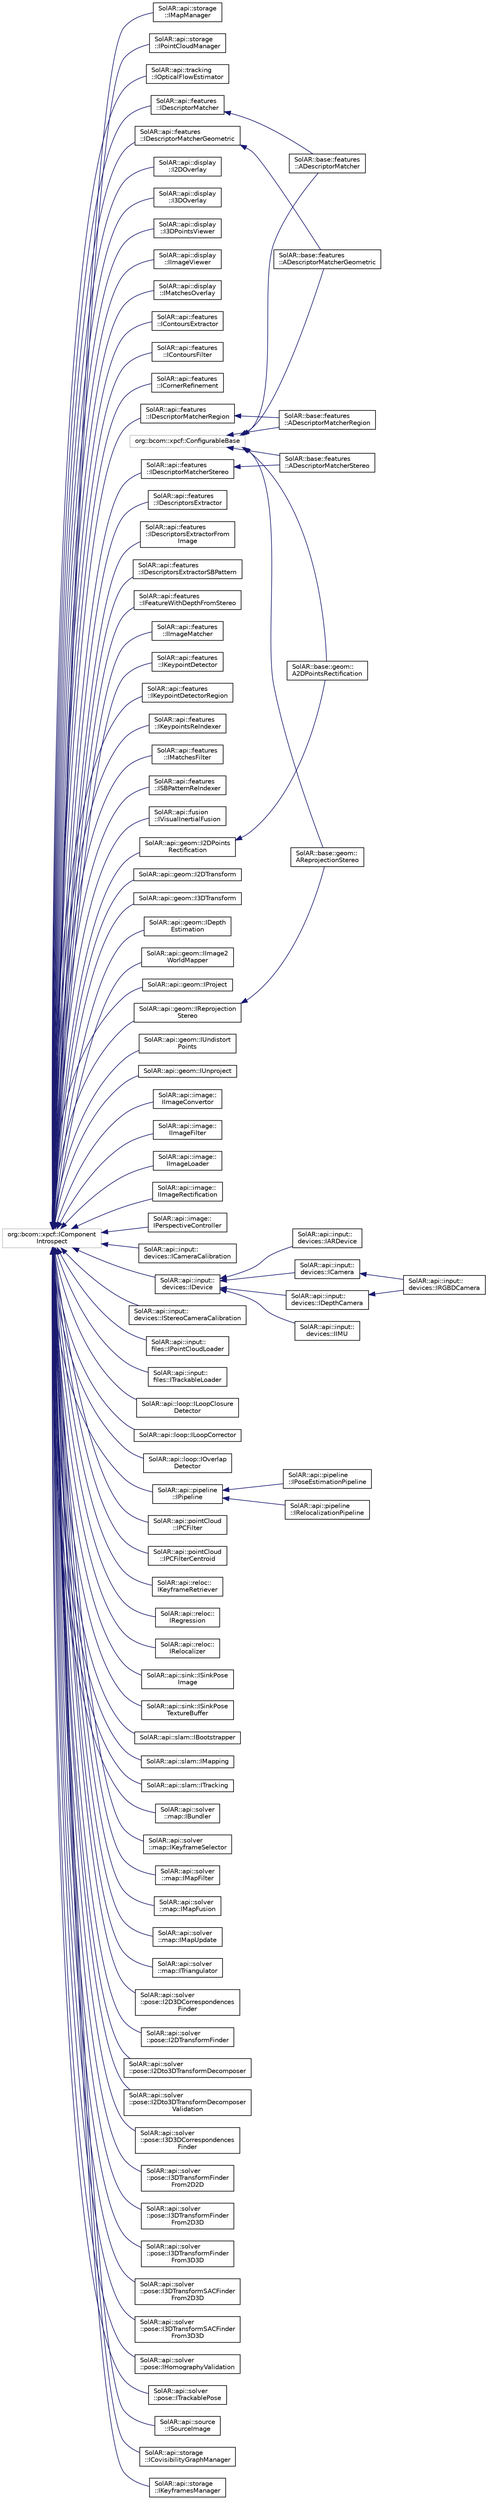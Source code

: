 digraph "Graphical Class Hierarchy"
{
 // LATEX_PDF_SIZE
  edge [fontname="Helvetica",fontsize="10",labelfontname="Helvetica",labelfontsize="10"];
  node [fontname="Helvetica",fontsize="10",shape=record];
  rankdir="LR";
  Node5 [label="org::bcom::xpcf::ConfigurableBase",height=0.2,width=0.4,color="grey75", fillcolor="white", style="filled",tooltip=" "];
  Node5 -> Node0 [dir="back",color="midnightblue",fontsize="10",style="solid",fontname="Helvetica"];
  Node0 [label="SolAR::base::features\l::ADescriptorMatcher",height=0.2,width=0.4,color="black", fillcolor="white", style="filled",URL="$class_sol_a_r_1_1base_1_1features_1_1_a_descriptor_matcher.html",tooltip=" "];
  Node5 -> Node7 [dir="back",color="midnightblue",fontsize="10",style="solid",fontname="Helvetica"];
  Node7 [label="SolAR::base::features\l::ADescriptorMatcherGeometric",height=0.2,width=0.4,color="black", fillcolor="white", style="filled",URL="$class_sol_a_r_1_1base_1_1features_1_1_a_descriptor_matcher_geometric.html",tooltip=" "];
  Node5 -> Node8 [dir="back",color="midnightblue",fontsize="10",style="solid",fontname="Helvetica"];
  Node8 [label="SolAR::base::features\l::ADescriptorMatcherRegion",height=0.2,width=0.4,color="black", fillcolor="white", style="filled",URL="$class_sol_a_r_1_1base_1_1features_1_1_a_descriptor_matcher_region.html",tooltip=" "];
  Node5 -> Node9 [dir="back",color="midnightblue",fontsize="10",style="solid",fontname="Helvetica"];
  Node9 [label="SolAR::base::features\l::ADescriptorMatcherStereo",height=0.2,width=0.4,color="black", fillcolor="white", style="filled",URL="$class_sol_a_r_1_1base_1_1features_1_1_a_descriptor_matcher_stereo.html",tooltip=" "];
  Node5 -> Node10 [dir="back",color="midnightblue",fontsize="10",style="solid",fontname="Helvetica"];
  Node10 [label="SolAR::base::geom::\lA2DPointsRectification",height=0.2,width=0.4,color="black", fillcolor="white", style="filled",URL="$class_sol_a_r_1_1base_1_1geom_1_1_a2_d_points_rectification.html",tooltip=" "];
  Node5 -> Node11 [dir="back",color="midnightblue",fontsize="10",style="solid",fontname="Helvetica"];
  Node11 [label="SolAR::base::geom::\lAReprojectionStereo",height=0.2,width=0.4,color="black", fillcolor="white", style="filled",URL="$class_sol_a_r_1_1base_1_1geom_1_1_a_reprojection_stereo.html",tooltip=" "];
  Node21 [label="org::bcom::xpcf::IComponent\lIntrospect",height=0.2,width=0.4,color="grey75", fillcolor="white", style="filled",tooltip=" "];
  Node21 -> Node22 [dir="back",color="midnightblue",fontsize="10",style="solid",fontname="Helvetica"];
  Node22 [label="SolAR::api::display\l::I2DOverlay",height=0.2,width=0.4,color="black", fillcolor="white", style="filled",URL="$class_sol_a_r_1_1api_1_1display_1_1_i2_d_overlay.html",tooltip="Draws 2D information on top of an image. UUID: 62b8b0b5-9344-40e6-a288-e609eb3ff0f1"];
  Node21 -> Node23 [dir="back",color="midnightblue",fontsize="10",style="solid",fontname="Helvetica"];
  Node23 [label="SolAR::api::display\l::I3DOverlay",height=0.2,width=0.4,color="black", fillcolor="white", style="filled",URL="$class_sol_a_r_1_1api_1_1display_1_1_i3_d_overlay.html",tooltip="Draws 3D content on top of an image. UUID: 81a20f52-6bf9-4949-b914-df2f614bc945"];
  Node21 -> Node24 [dir="back",color="midnightblue",fontsize="10",style="solid",fontname="Helvetica"];
  Node24 [label="SolAR::api::display\l::I3DPointsViewer",height=0.2,width=0.4,color="black", fillcolor="white", style="filled",URL="$class_sol_a_r_1_1api_1_1display_1_1_i3_d_points_viewer.html",tooltip="Displays point clouds in a window. UUID: 575d365a-9a27-11e8-9eb6-529269fb1459"];
  Node21 -> Node25 [dir="back",color="midnightblue",fontsize="10",style="solid",fontname="Helvetica"];
  Node25 [label="SolAR::api::display\l::IImageViewer",height=0.2,width=0.4,color="black", fillcolor="white", style="filled",URL="$class_sol_a_r_1_1api_1_1display_1_1_i_image_viewer.html",tooltip="VDisplays an image in a window. UUID: B05F3DBB-F93D-465C-AEE1-FB58E1480C42"];
  Node21 -> Node26 [dir="back",color="midnightblue",fontsize="10",style="solid",fontname="Helvetica"];
  Node26 [label="SolAR::api::display\l::IMatchesOverlay",height=0.2,width=0.4,color="black", fillcolor="white", style="filled",URL="$class_sol_a_r_1_1api_1_1display_1_1_i_matches_overlay.html",tooltip="Draws matches between two images. UUID: a801354a-3e00-467c-b390-48c76fa8c53a"];
  Node21 -> Node27 [dir="back",color="midnightblue",fontsize="10",style="solid",fontname="Helvetica"];
  Node27 [label="SolAR::api::features\l::IContoursExtractor",height=0.2,width=0.4,color="black", fillcolor="white", style="filled",URL="$class_sol_a_r_1_1api_1_1features_1_1_i_contours_extractor.html",tooltip="Extracts contours from an image. UUID: 42d82ab6-cc62-11e7-abc4-cec278b6b50a"];
  Node21 -> Node28 [dir="back",color="midnightblue",fontsize="10",style="solid",fontname="Helvetica"];
  Node28 [label="SolAR::api::features\l::IContoursFilter",height=0.2,width=0.4,color="black", fillcolor="white", style="filled",URL="$class_sol_a_r_1_1api_1_1features_1_1_i_contours_filter.html",tooltip="Filters a set of contours. UUID: 6b3de3a0-cc72-11e7-abc4-cec278b6b50a"];
  Node21 -> Node29 [dir="back",color="midnightblue",fontsize="10",style="solid",fontname="Helvetica"];
  Node29 [label="SolAR::api::features\l::ICornerRefinement",height=0.2,width=0.4,color="black", fillcolor="white", style="filled",URL="$class_sol_a_r_1_1api_1_1features_1_1_i_corner_refinement.html",tooltip="Refine the corner locations. UUID: 6ed0413a-751e-4c33-b91b-97b3ea949bc2"];
  Node21 -> Node30 [dir="back",color="midnightblue",fontsize="10",style="solid",fontname="Helvetica"];
  Node30 [label="SolAR::api::features\l::IDescriptorMatcher",height=0.2,width=0.4,color="black", fillcolor="white", style="filled",URL="$class_sol_a_r_1_1api_1_1features_1_1_i_descriptor_matcher.html",tooltip="Matches two sets of descriptors together. UUID: dda38a40-c50a-4e7d-8433-0f04c7c98518 Just implement t..."];
  Node30 -> Node0 [dir="back",color="midnightblue",fontsize="10",style="solid",fontname="Helvetica"];
  Node21 -> Node31 [dir="back",color="midnightblue",fontsize="10",style="solid",fontname="Helvetica"];
  Node31 [label="SolAR::api::features\l::IDescriptorMatcherGeometric",height=0.2,width=0.4,color="black", fillcolor="white", style="filled",URL="$class_sol_a_r_1_1api_1_1features_1_1_i_descriptor_matcher_geometric.html",tooltip="Matches two sets of descriptors based on geometric constraints. UUID: 2ed445a6-32f3-44a1-9dc5-3b0cfec..."];
  Node31 -> Node7 [dir="back",color="midnightblue",fontsize="10",style="solid",fontname="Helvetica"];
  Node21 -> Node32 [dir="back",color="midnightblue",fontsize="10",style="solid",fontname="Helvetica"];
  Node32 [label="SolAR::api::features\l::IDescriptorMatcherRegion",height=0.2,width=0.4,color="black", fillcolor="white", style="filled",URL="$class_sol_a_r_1_1api_1_1features_1_1_i_descriptor_matcher_region.html",tooltip="Matches two sets of descriptors based on region constraints. UUID: bdef063d-96de-4425-83c5-fec7b7e448..."];
  Node32 -> Node8 [dir="back",color="midnightblue",fontsize="10",style="solid",fontname="Helvetica"];
  Node21 -> Node33 [dir="back",color="midnightblue",fontsize="10",style="solid",fontname="Helvetica"];
  Node33 [label="SolAR::api::features\l::IDescriptorMatcherStereo",height=0.2,width=0.4,color="black", fillcolor="white", style="filled",URL="$class_sol_a_r_1_1api_1_1features_1_1_i_descriptor_matcher_stereo.html",tooltip="Matches two sets of descriptors from stereo images. UUID: 272f1ef0-c269-4631-b75c-fc7316d10915 Just i..."];
  Node33 -> Node9 [dir="back",color="midnightblue",fontsize="10",style="solid",fontname="Helvetica"];
  Node21 -> Node34 [dir="back",color="midnightblue",fontsize="10",style="solid",fontname="Helvetica"];
  Node34 [label="SolAR::api::features\l::IDescriptorsExtractor",height=0.2,width=0.4,color="black", fillcolor="white", style="filled",URL="$class_sol_a_r_1_1api_1_1features_1_1_i_descriptors_extractor.html",tooltip="Extracts descriptors from a set of keypoints. UUID: c0e49ff1-0696-4fe6-85a8-9b2c1e155d2e"];
  Node21 -> Node35 [dir="back",color="midnightblue",fontsize="10",style="solid",fontname="Helvetica"];
  Node35 [label="SolAR::api::features\l::IDescriptorsExtractorFrom\lImage",height=0.2,width=0.4,color="black", fillcolor="white", style="filled",URL="$class_sol_a_r_1_1api_1_1features_1_1_i_descriptors_extractor_from_image.html",tooltip="Detect keypoints and compute the descriptors from an image. UUID: 1cd4f5f1-6b74-413b-9725-69653aee48e..."];
  Node21 -> Node36 [dir="back",color="midnightblue",fontsize="10",style="solid",fontname="Helvetica"];
  Node36 [label="SolAR::api::features\l::IDescriptorsExtractorSBPattern",height=0.2,width=0.4,color="black", fillcolor="white", style="filled",URL="$class_sol_a_r_1_1api_1_1features_1_1_i_descriptors_extractor_s_b_pattern.html",tooltip="Extracts descriptors from a squared binary pattern or from an image of a squared binary pattern...."];
  Node21 -> Node37 [dir="back",color="midnightblue",fontsize="10",style="solid",fontname="Helvetica"];
  Node37 [label="SolAR::api::features\l::IFeatureWithDepthFromStereo",height=0.2,width=0.4,color="black", fillcolor="white", style="filled",URL="$class_sol_a_r_1_1api_1_1features_1_1_i_feature_with_depth_from_stereo.html",tooltip="Perform feature extraction and keypoint depth estimation from each stereo images. UUID: 10853f36-c0c0..."];
  Node21 -> Node38 [dir="back",color="midnightblue",fontsize="10",style="solid",fontname="Helvetica"];
  Node38 [label="SolAR::api::features\l::IImageMatcher",height=0.2,width=0.4,color="black", fillcolor="white", style="filled",URL="$class_sol_a_r_1_1api_1_1features_1_1_i_image_matcher.html",tooltip="Matches keypoint between two input images. UUID: 157ec340-0682-4e6c-bf69-e4d95fa760d3"];
  Node21 -> Node39 [dir="back",color="midnightblue",fontsize="10",style="solid",fontname="Helvetica"];
  Node39 [label="SolAR::api::features\l::IKeypointDetector",height=0.2,width=0.4,color="black", fillcolor="white", style="filled",URL="$class_sol_a_r_1_1api_1_1features_1_1_i_keypoint_detector.html",tooltip="Detects the keypoints from an image. UUID: 0eadc8b7-1265-434c-a4c6-6da8a028e06e"];
  Node21 -> Node40 [dir="back",color="midnightblue",fontsize="10",style="solid",fontname="Helvetica"];
  Node40 [label="SolAR::api::features\l::IKeypointDetectorRegion",height=0.2,width=0.4,color="black", fillcolor="white", style="filled",URL="$class_sol_a_r_1_1api_1_1features_1_1_i_keypoint_detector_region.html",tooltip="Detects the keypoints from given region of an image. UUID: 64ccce51-b445-4ec5-a0fa-44156e8bc370"];
  Node21 -> Node41 [dir="back",color="midnightblue",fontsize="10",style="solid",fontname="Helvetica"];
  Node41 [label="SolAR::api::features\l::IKeypointsReIndexer",height=0.2,width=0.4,color="black", fillcolor="white", style="filled",URL="$class_sol_a_r_1_1api_1_1features_1_1_i_keypoints_re_indexer.html",tooltip="Reorganizes the keypoints detected from two images that match together in two vector of points where ..."];
  Node21 -> Node42 [dir="back",color="midnightblue",fontsize="10",style="solid",fontname="Helvetica"];
  Node42 [label="SolAR::api::features\l::IMatchesFilter",height=0.2,width=0.4,color="black", fillcolor="white", style="filled",URL="$class_sol_a_r_1_1api_1_1features_1_1_i_matches_filter.html",tooltip="Filters a set of matches. UUID: e0d6cc82-6af2-493d-901a-2384fca0b16f"];
  Node21 -> Node43 [dir="back",color="midnightblue",fontsize="10",style="solid",fontname="Helvetica"];
  Node43 [label="SolAR::api::features\l::ISBPatternReIndexer",height=0.2,width=0.4,color="black", fillcolor="white", style="filled",URL="$class_sol_a_r_1_1api_1_1features_1_1_i_s_b_pattern_re_indexer.html",tooltip="Gives both the 4 corners of a pattern in its reference coordinate system (pixels, cells,..."];
  Node21 -> Node44 [dir="back",color="midnightblue",fontsize="10",style="solid",fontname="Helvetica"];
  Node44 [label="SolAR::api::fusion\l::IVisualInertialFusion",height=0.2,width=0.4,color="black", fillcolor="white", style="filled",URL="$class_sol_a_r_1_1api_1_1fusion_1_1_i_visual_inertial_fusion.html",tooltip="Fuses data captured by inertial sensors with the pose estimated from visual sensors...."];
  Node21 -> Node45 [dir="back",color="midnightblue",fontsize="10",style="solid",fontname="Helvetica"];
  Node45 [label="SolAR::api::geom::I2DPoints\lRectification",height=0.2,width=0.4,color="black", fillcolor="white", style="filled",URL="$class_sol_a_r_1_1api_1_1geom_1_1_i2_d_points_rectification.html",tooltip="Rectify 2D points. UUID: 188e9e9c-6d73-4495-9d9f-3bc5d35c4b43 Just implement the first interface,..."];
  Node45 -> Node10 [dir="back",color="midnightblue",fontsize="10",style="solid",fontname="Helvetica"];
  Node21 -> Node46 [dir="back",color="midnightblue",fontsize="10",style="solid",fontname="Helvetica"];
  Node46 [label="SolAR::api::geom::I2DTransform",height=0.2,width=0.4,color="black", fillcolor="white", style="filled",URL="$class_sol_a_r_1_1api_1_1geom_1_1_i2_d_transform.html",tooltip="Applies a 2D transformation (e.g. an homography) to a set of 2D points. UUID: dbf5a8a1-cbcb-4a95-8dfd..."];
  Node21 -> Node47 [dir="back",color="midnightblue",fontsize="10",style="solid",fontname="Helvetica"];
  Node47 [label="SolAR::api::geom::I3DTransform",height=0.2,width=0.4,color="black", fillcolor="white", style="filled",URL="$class_sol_a_r_1_1api_1_1geom_1_1_i3_d_transform.html",tooltip="Applies a 3D transformation (e.g. an affine transformation) to a set of 3D points...."];
  Node21 -> Node48 [dir="back",color="midnightblue",fontsize="10",style="solid",fontname="Helvetica"];
  Node48 [label="SolAR::api::geom::IDepth\lEstimation",height=0.2,width=0.4,color="black", fillcolor="white", style="filled",URL="$class_sol_a_r_1_1api_1_1geom_1_1_i_depth_estimation.html",tooltip="Depth estimation based on disparity of matched features. UUID: 0d3c4b5d-bbb2-4adc-80b0-b7e8720a704d"];
  Node21 -> Node49 [dir="back",color="midnightblue",fontsize="10",style="solid",fontname="Helvetica"];
  Node49 [label="SolAR::api::geom::IImage2\lWorldMapper",height=0.2,width=0.4,color="black", fillcolor="white", style="filled",URL="$class_sol_a_r_1_1api_1_1geom_1_1_i_image2_world_mapper.html",tooltip="Maps 2D points to a 3D world coordinate system. For example, this method can map the 4 corners of a m..."];
  Node21 -> Node50 [dir="back",color="midnightblue",fontsize="10",style="solid",fontname="Helvetica"];
  Node50 [label="SolAR::api::geom::IProject",height=0.2,width=0.4,color="black", fillcolor="white", style="filled",URL="$class_sol_a_r_1_1api_1_1geom_1_1_i_project.html",tooltip="Projects 3D points on a 2D image plane. UUID: b485f37d-a8ea-49f6-b361-f2b30777d9ba"];
  Node21 -> Node51 [dir="back",color="midnightblue",fontsize="10",style="solid",fontname="Helvetica"];
  Node51 [label="SolAR::api::geom::IReprojection\lStereo",height=0.2,width=0.4,color="black", fillcolor="white", style="filled",URL="$class_sol_a_r_1_1api_1_1geom_1_1_i_reprojection_stereo.html",tooltip="Reproject keypoints with estimating depth to 3D cloud points. UUID: 166a0aad-8c0a-4cdc-9edf-41ff9e514..."];
  Node51 -> Node11 [dir="back",color="midnightblue",fontsize="10",style="solid",fontname="Helvetica"];
  Node21 -> Node52 [dir="back",color="midnightblue",fontsize="10",style="solid",fontname="Helvetica"];
  Node52 [label="SolAR::api::geom::IUndistort\lPoints",height=0.2,width=0.4,color="black", fillcolor="white", style="filled",URL="$class_sol_a_r_1_1api_1_1geom_1_1_i_undistort_points.html",tooltip="Applies an undistorsion to a set of points. UUID: a345a1d2-c3f3-497f-948b-cd1a199e6657"];
  Node21 -> Node53 [dir="back",color="midnightblue",fontsize="10",style="solid",fontname="Helvetica"];
  Node53 [label="SolAR::api::geom::IUnproject",height=0.2,width=0.4,color="black", fillcolor="white", style="filled",URL="$class_sol_a_r_1_1api_1_1geom_1_1_i_unproject.html",tooltip="Recovers 3D points defined in world coordinate system from a set of 2D points defined in the image co..."];
  Node21 -> Node54 [dir="back",color="midnightblue",fontsize="10",style="solid",fontname="Helvetica"];
  Node54 [label="SolAR::api::image::\lIImageConvertor",height=0.2,width=0.4,color="black", fillcolor="white", style="filled",URL="$class_sol_a_r_1_1api_1_1image_1_1_i_image_convertor.html",tooltip="Converts image with a specific layout. UUID: 9c982719-6cb4-4831-aa88-9e01afacbd16"];
  Node21 -> Node55 [dir="back",color="midnightblue",fontsize="10",style="solid",fontname="Helvetica"];
  Node55 [label="SolAR::api::image::\lIImageFilter",height=0.2,width=0.4,color="black", fillcolor="white", style="filled",URL="$class_sol_a_r_1_1api_1_1image_1_1_i_image_filter.html",tooltip="Applies a filter to an image. UUID: f7948ae2-e994-416f-be40-dd404ca03a83"];
  Node21 -> Node56 [dir="back",color="midnightblue",fontsize="10",style="solid",fontname="Helvetica"];
  Node56 [label="SolAR::api::image::\lIImageLoader",height=0.2,width=0.4,color="black", fillcolor="white", style="filled",URL="$class_sol_a_r_1_1api_1_1image_1_1_i_image_loader.html",tooltip="Loads an image. UUID: 6fcdaa8d-6ea9-4c3f-97b0-46cd11b67a9b"];
  Node21 -> Node57 [dir="back",color="midnightblue",fontsize="10",style="solid",fontname="Helvetica"];
  Node57 [label="SolAR::api::image::\lIImageRectification",height=0.2,width=0.4,color="black", fillcolor="white", style="filled",URL="$class_sol_a_r_1_1api_1_1image_1_1_i_image_rectification.html",tooltip="Rectify image. UUID: f3e2cdb3-1818-4316-b536-a35650c59811"];
  Node21 -> Node58 [dir="back",color="midnightblue",fontsize="10",style="solid",fontname="Helvetica"];
  Node58 [label="SolAR::api::image::\lIPerspectiveController",height=0.2,width=0.4,color="black", fillcolor="white", style="filled",URL="$class_sol_a_r_1_1api_1_1image_1_1_i_perspective_controller.html",tooltip="Warps and crops an image given a contour defined with four 2D points. UUID: 4a7d5c34-cd6e-11e7-abc4-c..."];
  Node21 -> Node59 [dir="back",color="midnightblue",fontsize="10",style="solid",fontname="Helvetica"];
  Node59 [label="SolAR::api::input::\ldevices::ICameraCalibration",height=0.2,width=0.4,color="black", fillcolor="white", style="filled",URL="$class_sol_a_r_1_1api_1_1input_1_1devices_1_1_i_camera_calibration.html",tooltip="Calibrates a camera. UUID: 0e83b228-b9ca-413d-9dc2-db45c427428b"];
  Node21 -> Node60 [dir="back",color="midnightblue",fontsize="10",style="solid",fontname="Helvetica"];
  Node60 [label="SolAR::api::input::\ldevices::IDevice",height=0.2,width=0.4,color="black", fillcolor="white", style="filled",URL="$class_sol_a_r_1_1api_1_1input_1_1devices_1_1_i_device.html",tooltip="Manage any kind of device. UUID: d73c7b34-f6af-48f3-b65d-37a047929f4b"];
  Node60 -> Node61 [dir="back",color="midnightblue",fontsize="10",style="solid",fontname="Helvetica"];
  Node61 [label="SolAR::api::input::\ldevices::IARDevice",height=0.2,width=0.4,color="black", fillcolor="white", style="filled",URL="$class_sol_a_r_1_1api_1_1input_1_1devices_1_1_i_a_r_device.html",tooltip="Retrieve synchronized sensor images and poses from an external device (ie. HoloLens)...."];
  Node60 -> Node62 [dir="back",color="midnightblue",fontsize="10",style="solid",fontname="Helvetica"];
  Node62 [label="SolAR::api::input::\ldevices::ICamera",height=0.2,width=0.4,color="black", fillcolor="white", style="filled",URL="$class_sol_a_r_1_1api_1_1input_1_1devices_1_1_i_camera.html",tooltip="Grabs images captured in real-time by a video camera. UUID: 5ddc7df0-8377-437f-9c81-3643f7676a5b"];
  Node62 -> Node63 [dir="back",color="midnightblue",fontsize="10",style="solid",fontname="Helvetica"];
  Node63 [label="SolAR::api::input::\ldevices::IRGBDCamera",height=0.2,width=0.4,color="black", fillcolor="white", style="filled",URL="$class_sol_a_r_1_1api_1_1input_1_1devices_1_1_i_r_g_b_d_camera.html",tooltip="Specify the IRGBDCamera interface class."];
  Node60 -> Node64 [dir="back",color="midnightblue",fontsize="10",style="solid",fontname="Helvetica"];
  Node64 [label="SolAR::api::input::\ldevices::IDepthCamera",height=0.2,width=0.4,color="black", fillcolor="white", style="filled",URL="$class_sol_a_r_1_1api_1_1input_1_1devices_1_1_i_depth_camera.html",tooltip="Specify the IDepthCamera interface class."];
  Node64 -> Node63 [dir="back",color="midnightblue",fontsize="10",style="solid",fontname="Helvetica"];
  Node60 -> Node65 [dir="back",color="midnightblue",fontsize="10",style="solid",fontname="Helvetica"];
  Node65 [label="SolAR::api::input::\ldevices::IIMU",height=0.2,width=0.4,color="black", fillcolor="white", style="filled",URL="$class_sol_a_r_1_1api_1_1input_1_1devices_1_1_i_i_m_u.html",tooltip="Get access to the data of an IMU.  UUID: 9940fa48-10cf-11e8-b642-0ed5f89f718b"];
  Node21 -> Node66 [dir="back",color="midnightblue",fontsize="10",style="solid",fontname="Helvetica"];
  Node66 [label="SolAR::api::input::\ldevices::IStereoCameraCalibration",height=0.2,width=0.4,color="black", fillcolor="white", style="filled",URL="$class_sol_a_r_1_1api_1_1input_1_1devices_1_1_i_stereo_camera_calibration.html",tooltip="Calibrate and rectify a stereo camera. UUID: b4fad0ff-c636-492e-ba12-710927a760c7"];
  Node21 -> Node67 [dir="back",color="midnightblue",fontsize="10",style="solid",fontname="Helvetica"];
  Node67 [label="SolAR::api::input::\lfiles::IPointCloudLoader",height=0.2,width=0.4,color="black", fillcolor="white", style="filled",URL="$class_sol_a_r_1_1api_1_1input_1_1files_1_1_i_point_cloud_loader.html",tooltip="Loads a point cloud from a file. UUID: 1abd8117-87d3-4c6c-8fb6-c2fdb7359ee2"];
  Node21 -> Node68 [dir="back",color="midnightblue",fontsize="10",style="solid",fontname="Helvetica"];
  Node68 [label="SolAR::api::input::\lfiles::ITrackableLoader",height=0.2,width=0.4,color="black", fillcolor="white", style="filled",URL="$class_sol_a_r_1_1api_1_1input_1_1files_1_1_i_trackable_loader.html",tooltip="Loads a general Trackable object. UUID: 8e54d5d0-f7a3-4d62-b012-728e5704b46a"];
  Node21 -> Node69 [dir="back",color="midnightblue",fontsize="10",style="solid",fontname="Helvetica"];
  Node69 [label="SolAR::api::loop::ILoopClosure\lDetector",height=0.2,width=0.4,color="black", fillcolor="white", style="filled",URL="$class_sol_a_r_1_1api_1_1loop_1_1_i_loop_closure_detector.html",tooltip="Detect a loop closure from a given keyframe. UUID: a267c93a-c1c6-11ea-b3de-0242ac130004"];
  Node21 -> Node70 [dir="back",color="midnightblue",fontsize="10",style="solid",fontname="Helvetica"];
  Node70 [label="SolAR::api::loop::ILoopCorrector",height=0.2,width=0.4,color="black", fillcolor="white", style="filled",URL="$class_sol_a_r_1_1api_1_1loop_1_1_i_loop_corrector.html",tooltip="Optimizes a system of 3D points and keyframes from a loop closing detection.  UUID: 8f05eea8-c1c6-11e..."];
  Node21 -> Node71 [dir="back",color="midnightblue",fontsize="10",style="solid",fontname="Helvetica"];
  Node71 [label="SolAR::api::loop::IOverlap\lDetector",height=0.2,width=0.4,color="black", fillcolor="white", style="filled",URL="$class_sol_a_r_1_1api_1_1loop_1_1_i_overlap_detector.html",tooltip="Detects an overlap between different maps. UUID: fe6a40ca-137c-11eb-adc1-0242ac120002"];
  Node21 -> Node72 [dir="back",color="midnightblue",fontsize="10",style="solid",fontname="Helvetica"];
  Node72 [label="SolAR::api::pipeline\l::IPipeline",height=0.2,width=0.4,color="black", fillcolor="white", style="filled",URL="$class_sol_a_r_1_1api_1_1pipeline_1_1_i_pipeline.html",tooltip="Abstract class defining a generic pipeline object. UUID: b636f583-4f1e-41c9-94da-9d0eac82aa02"];
  Node72 -> Node73 [dir="back",color="midnightblue",fontsize="10",style="solid",fontname="Helvetica"];
  Node73 [label="SolAR::api::pipeline\l::IPoseEstimationPipeline",height=0.2,width=0.4,color="black", fillcolor="white", style="filled",URL="$class_sol_a_r_1_1api_1_1pipeline_1_1_i_pose_estimation_pipeline.html",tooltip="Defines a pose estimation pipeline. UUID: b5a6225e-6a91-4050-b298-886f4c17d9d2"];
  Node72 -> Node74 [dir="back",color="midnightblue",fontsize="10",style="solid",fontname="Helvetica"];
  Node74 [label="SolAR::api::pipeline\l::IRelocalizationPipeline",height=0.2,width=0.4,color="black", fillcolor="white", style="filled",URL="$class_sol_a_r_1_1api_1_1pipeline_1_1_i_relocalization_pipeline.html",tooltip="Defines a relocalization pipeline. UUID: ef2a631d-93c9-4979-ad1e-5fa16d5d00ef"];
  Node21 -> Node75 [dir="back",color="midnightblue",fontsize="10",style="solid",fontname="Helvetica"];
  Node75 [label="SolAR::api::pointCloud\l::IPCFilter",height=0.2,width=0.4,color="black", fillcolor="white", style="filled",URL="$class_sol_a_r_1_1api_1_1point_cloud_1_1_i_p_c_filter.html",tooltip="Filters a point cloud UUID: 3e068943-5230-4e6c-abd7-959f293f9829"];
  Node21 -> Node76 [dir="back",color="midnightblue",fontsize="10",style="solid",fontname="Helvetica"];
  Node76 [label="SolAR::api::pointCloud\l::IPCFilterCentroid",height=0.2,width=0.4,color="black", fillcolor="white", style="filled",URL="$class_sol_a_r_1_1api_1_1point_cloud_1_1_i_p_c_filter_centroid.html",tooltip="Filters a point cloud according a given 3D point UUID: b293048a-1b04-4598-b2e5-7f485402acc0"];
  Node21 -> Node77 [dir="back",color="midnightblue",fontsize="10",style="solid",fontname="Helvetica"];
  Node77 [label="SolAR::api::reloc::\lIKeyframeRetriever",height=0.2,width=0.4,color="black", fillcolor="white", style="filled",URL="$class_sol_a_r_1_1api_1_1reloc_1_1_i_keyframe_retriever.html",tooltip="Recovers a set of pre-recorded keyframes close to a given frame. UUID: f60980ce-bdbd-11e8-a355-529269..."];
  Node21 -> Node78 [dir="back",color="midnightblue",fontsize="10",style="solid",fontname="Helvetica"];
  Node78 [label="SolAR::api::reloc::\lIRegression",height=0.2,width=0.4,color="black", fillcolor="white", style="filled",URL="$class_sol_a_r_1_1api_1_1reloc_1_1_i_regression.html",tooltip="learn and define a set of 3D world coordinates corresponding to a set of 2D descriptors...."];
  Node21 -> Node79 [dir="back",color="midnightblue",fontsize="10",style="solid",fontname="Helvetica"];
  Node79 [label="SolAR::api::reloc::\lIRelocalizer",height=0.2,width=0.4,color="black", fillcolor="white", style="filled",URL="$class_sol_a_r_1_1api_1_1reloc_1_1_i_relocalizer.html",tooltip="Returns a camera pose giving a frame. UUID: 3531a734-be88-11e8-a355-529269fb1459"];
  Node21 -> Node80 [dir="back",color="midnightblue",fontsize="10",style="solid",fontname="Helvetica"];
  Node80 [label="SolAR::api::sink::ISinkPose\lImage",height=0.2,width=0.4,color="black", fillcolor="white", style="filled",URL="$class_sol_a_r_1_1api_1_1sink_1_1_i_sink_pose_image.html",tooltip="A Sink for a synchronized pose and image useful for AR video see-through pipelines...."];
  Node21 -> Node81 [dir="back",color="midnightblue",fontsize="10",style="solid",fontname="Helvetica"];
  Node81 [label="SolAR::api::sink::ISinkPose\lTextureBuffer",height=0.2,width=0.4,color="black", fillcolor="white", style="filled",URL="$class_sol_a_r_1_1api_1_1sink_1_1_i_sink_pose_texture_buffer.html",tooltip="A Sink for a synchronized pose and texture buffer useful for AR video see-through pipelines...."];
  Node21 -> Node82 [dir="back",color="midnightblue",fontsize="10",style="solid",fontname="Helvetica"];
  Node82 [label="SolAR::api::slam::IBootstrapper",height=0.2,width=0.4,color="black", fillcolor="white", style="filled",URL="$class_sol_a_r_1_1api_1_1slam_1_1_i_bootstrapper.html",tooltip="Initialization SLAM using an image stream of a camera. UUID: b0515c62-cc81-4600-835c-8acdfedf39b5"];
  Node21 -> Node83 [dir="back",color="midnightblue",fontsize="10",style="solid",fontname="Helvetica"];
  Node83 [label="SolAR::api::slam::IMapping",height=0.2,width=0.4,color="black", fillcolor="white", style="filled",URL="$class_sol_a_r_1_1api_1_1slam_1_1_i_mapping.html",tooltip="SLAM mapping. UUID: 33db5a56-9be2-4e5a-8fdc-de25e1633cf6"];
  Node21 -> Node84 [dir="back",color="midnightblue",fontsize="10",style="solid",fontname="Helvetica"];
  Node84 [label="SolAR::api::slam::ITracking",height=0.2,width=0.4,color="black", fillcolor="white", style="filled",URL="$class_sol_a_r_1_1api_1_1slam_1_1_i_tracking.html",tooltip="SLAM tracking task. UUID: c2182b8e-03e9-43a3-a5b9-326e80554cf8"];
  Node21 -> Node85 [dir="back",color="midnightblue",fontsize="10",style="solid",fontname="Helvetica"];
  Node85 [label="SolAR::api::solver\l::map::IBundler",height=0.2,width=0.4,color="black", fillcolor="white", style="filled",URL="$class_sol_a_r_1_1api_1_1solver_1_1map_1_1_i_bundler.html",tooltip="Optimizes a system of 3D points and keyframes. UUID: 35b9bdb7-d23c-4909-984f-ae7f9a292e6c"];
  Node21 -> Node86 [dir="back",color="midnightblue",fontsize="10",style="solid",fontname="Helvetica"];
  Node86 [label="SolAR::api::solver\l::map::IKeyframeSelector",height=0.2,width=0.4,color="black", fillcolor="white", style="filled",URL="$class_sol_a_r_1_1api_1_1solver_1_1map_1_1_i_keyframe_selector.html",tooltip="Determines if a frame is a keyframe candidate. UUID: 4d5f2abe-beb7-11e8-a355-529269fb1459"];
  Node21 -> Node87 [dir="back",color="midnightblue",fontsize="10",style="solid",fontname="Helvetica"];
  Node87 [label="SolAR::api::solver\l::map::IMapFilter",height=0.2,width=0.4,color="black", fillcolor="white", style="filled",URL="$class_sol_a_r_1_1api_1_1solver_1_1map_1_1_i_map_filter.html",tooltip="Filters a map of 3D points. UUID: 68dc9152-5199-11ea-8d77-2e728ce88125"];
  Node21 -> Node88 [dir="back",color="midnightblue",fontsize="10",style="solid",fontname="Helvetica"];
  Node88 [label="SolAR::api::solver\l::map::IMapFusion",height=0.2,width=0.4,color="black", fillcolor="white", style="filled",URL="$class_sol_a_r_1_1api_1_1solver_1_1map_1_1_i_map_fusion.html",tooltip="Allow to merge local map or floating map in the global map. UUID: eb9b9921-b063-42a8-8282-9ed53ee21d9..."];
  Node21 -> Node89 [dir="back",color="midnightblue",fontsize="10",style="solid",fontname="Helvetica"];
  Node89 [label="SolAR::api::solver\l::map::IMapUpdate",height=0.2,width=0.4,color="black", fillcolor="white", style="filled",URL="$class_sol_a_r_1_1api_1_1solver_1_1map_1_1_i_map_update.html",tooltip="Allow to update the global map after merging a local map into the global map. UUID: 943dd9a0-4889-489..."];
  Node21 -> Node90 [dir="back",color="midnightblue",fontsize="10",style="solid",fontname="Helvetica"];
  Node90 [label="SolAR::api::solver\l::map::ITriangulator",height=0.2,width=0.4,color="black", fillcolor="white", style="filled",URL="$class_sol_a_r_1_1api_1_1solver_1_1map_1_1_i_triangulator.html",tooltip="Triangulates a set of 2D-2D undistorted points correspondances with known respective camera poses...."];
  Node21 -> Node91 [dir="back",color="midnightblue",fontsize="10",style="solid",fontname="Helvetica"];
  Node91 [label="SolAR::api::solver\l::pose::I2D3DCorrespondences\lFinder",height=0.2,width=0.4,color="black", fillcolor="white", style="filled",URL="$class_sol_a_r_1_1api_1_1solver_1_1pose_1_1_i2_d3_d_correspondences_finder.html",tooltip="Finds the 2D-3D correspondences giving a frame and its matches with a second frame which has known 2D..."];
  Node21 -> Node92 [dir="back",color="midnightblue",fontsize="10",style="solid",fontname="Helvetica"];
  Node92 [label="SolAR::api::solver\l::pose::I2DTransformFinder",height=0.2,width=0.4,color="black", fillcolor="white", style="filled",URL="$class_sol_a_r_1_1api_1_1solver_1_1pose_1_1_i2_d_transform_finder.html",tooltip="Finds the 2D transform from 2D-2D points correspondences. UUID: 45dd370a-0eab-4a7f-93d0-43453b4c7517"];
  Node21 -> Node93 [dir="back",color="midnightblue",fontsize="10",style="solid",fontname="Helvetica"];
  Node93 [label="SolAR::api::solver\l::pose::I2Dto3DTransformDecomposer",height=0.2,width=0.4,color="black", fillcolor="white", style="filled",URL="$class_sol_a_r_1_1api_1_1solver_1_1pose_1_1_i2_dto3_d_transform_decomposer.html",tooltip="Decomposes 2D transform (ex Fundamental matrix) to 3D transform (ex camera pose). UUID: 0404e8b9-b824..."];
  Node21 -> Node94 [dir="back",color="midnightblue",fontsize="10",style="solid",fontname="Helvetica"];
  Node94 [label="SolAR::api::solver\l::pose::I2Dto3DTransformDecomposer\lValidation",height=0.2,width=0.4,color="black", fillcolor="white", style="filled",URL="$class_sol_a_r_1_1api_1_1solver_1_1pose_1_1_i2_dto3_d_transform_decomposer_validation.html",tooltip="Validates if a transform decomposition is correct. UUID: ee990fc4-ec74-4365-8fa8-b2c94845fde6"];
  Node21 -> Node95 [dir="back",color="midnightblue",fontsize="10",style="solid",fontname="Helvetica"];
  Node95 [label="SolAR::api::solver\l::pose::I3D3DCorrespondences\lFinder",height=0.2,width=0.4,color="black", fillcolor="white", style="filled",URL="$class_sol_a_r_1_1api_1_1solver_1_1pose_1_1_i3_d3_d_correspondences_finder.html",tooltip="Finds the 3D-3D correspondences from feature matches of two keyframes. UUID: 90068876-655a-4d86-adfc-..."];
  Node21 -> Node96 [dir="back",color="midnightblue",fontsize="10",style="solid",fontname="Helvetica"];
  Node96 [label="SolAR::api::solver\l::pose::I3DTransformFinder\lFrom2D2D",height=0.2,width=0.4,color="black", fillcolor="white", style="filled",URL="$class_sol_a_r_1_1api_1_1solver_1_1pose_1_1_i3_d_transform_finder_from2_d2_d.html",tooltip="Finds the 3D transform between two cameras knowing the keypoints that match between them...."];
  Node21 -> Node97 [dir="back",color="midnightblue",fontsize="10",style="solid",fontname="Helvetica"];
  Node97 [label="SolAR::api::solver\l::pose::I3DTransformFinder\lFrom2D3D",height=0.2,width=0.4,color="black", fillcolor="white", style="filled",URL="$class_sol_a_r_1_1api_1_1solver_1_1pose_1_1_i3_d_transform_finder_from2_d3_d.html",tooltip="Finds the 3D transform of 2D-3D points correspondences. UUID: 77281cda-47c2-4bb7-bde6-5b0d02e75dae"];
  Node21 -> Node98 [dir="back",color="midnightblue",fontsize="10",style="solid",fontname="Helvetica"];
  Node98 [label="SolAR::api::solver\l::pose::I3DTransformFinder\lFrom3D3D",height=0.2,width=0.4,color="black", fillcolor="white", style="filled",URL="$class_sol_a_r_1_1api_1_1solver_1_1pose_1_1_i3_d_transform_finder_from3_d3_d.html",tooltip="Finds the 3D transform of a depth sensor from a point cloud captured by this sensor and a point cloud..."];
  Node21 -> Node99 [dir="back",color="midnightblue",fontsize="10",style="solid",fontname="Helvetica"];
  Node99 [label="SolAR::api::solver\l::pose::I3DTransformSACFinder\lFrom2D3D",height=0.2,width=0.4,color="black", fillcolor="white", style="filled",URL="$class_sol_a_r_1_1api_1_1solver_1_1pose_1_1_i3_d_transform_s_a_c_finder_from2_d3_d.html",tooltip="Finds the 3D transform of 2D-3D points correspondences with a SAmple Consensus. UUID: 8dd889c5-e8e6-4..."];
  Node21 -> Node100 [dir="back",color="midnightblue",fontsize="10",style="solid",fontname="Helvetica"];
  Node100 [label="SolAR::api::solver\l::pose::I3DTransformSACFinder\lFrom3D3D",height=0.2,width=0.4,color="black", fillcolor="white", style="filled",URL="$class_sol_a_r_1_1api_1_1solver_1_1pose_1_1_i3_d_transform_s_a_c_finder_from3_d3_d.html",tooltip="Finds the 3D transform of 3D-3D points correspondences with a SAmple Consensus. UUID: 940bddba-da70-4..."];
  Node21 -> Node101 [dir="back",color="midnightblue",fontsize="10",style="solid",fontname="Helvetica"];
  Node101 [label="SolAR::api::solver\l::pose::IHomographyValidation",height=0.2,width=0.4,color="black", fillcolor="white", style="filled",URL="$class_sol_a_r_1_1api_1_1solver_1_1pose_1_1_i_homography_validation.html",tooltip="Tests if a homography is valid. UUID: e95e8f70-dd32-11e7-9296-cec278b6b50a"];
  Node21 -> Node102 [dir="back",color="midnightblue",fontsize="10",style="solid",fontname="Helvetica"];
  Node102 [label="SolAR::api::solver\l::pose::ITrackablePose",height=0.2,width=0.4,color="black", fillcolor="white", style="filled",URL="$class_sol_a_r_1_1api_1_1solver_1_1pose_1_1_i_trackable_pose.html",tooltip="Estimate camera pose based on a given trackable. UUID: d5247968-b74e-4afb-9abd-546021441ad4"];
  Node21 -> Node103 [dir="back",color="midnightblue",fontsize="10",style="solid",fontname="Helvetica"];
  Node103 [label="SolAR::api::source\l::ISourceImage",height=0.2,width=0.4,color="black", fillcolor="white", style="filled",URL="$class_sol_a_r_1_1api_1_1source_1_1_i_source_image.html",tooltip="A Source for an image, useful for AR video see-through pipelines. UUID: 06e2fc5d-39da-4486-b2a6-1d8bd..."];
  Node21 -> Node104 [dir="back",color="midnightblue",fontsize="10",style="solid",fontname="Helvetica"];
  Node104 [label="SolAR::api::storage\l::ICovisibilityGraphManager",height=0.2,width=0.4,color="black", fillcolor="white", style="filled",URL="$class_sol_a_r_1_1api_1_1storage_1_1_i_covisibility_graph_manager.html",tooltip="Allows to store the covisibility graph between keyframes. UUID: 15455f5a-0e99-49e5-a3fb-39de3eeb5b9b"];
  Node21 -> Node105 [dir="back",color="midnightblue",fontsize="10",style="solid",fontname="Helvetica"];
  Node105 [label="SolAR::api::storage\l::IKeyframesManager",height=0.2,width=0.4,color="black", fillcolor="white", style="filled",URL="$class_sol_a_r_1_1api_1_1storage_1_1_i_keyframes_manager.html",tooltip="Allows to store a set of keyframes. UUID: 2c147595-6c74-4f69-b63d-91e162c311ed"];
  Node21 -> Node106 [dir="back",color="midnightblue",fontsize="10",style="solid",fontname="Helvetica"];
  Node106 [label="SolAR::api::storage\l::IMapManager",height=0.2,width=0.4,color="black", fillcolor="white", style="filled",URL="$class_sol_a_r_1_1api_1_1storage_1_1_i_map_manager.html",tooltip="Allow to manage all components of a map. UUID: 90075c1b-915b-469d-b92d-41c5d575bf15"];
  Node21 -> Node107 [dir="back",color="midnightblue",fontsize="10",style="solid",fontname="Helvetica"];
  Node107 [label="SolAR::api::storage\l::IPointCloudManager",height=0.2,width=0.4,color="black", fillcolor="white", style="filled",URL="$class_sol_a_r_1_1api_1_1storage_1_1_i_point_cloud_manager.html",tooltip="Allows to store a point cloud. UUID: 264d4406-b726-4ce9-a430-35d8b5e70331"];
  Node21 -> Node108 [dir="back",color="midnightblue",fontsize="10",style="solid",fontname="Helvetica"];
  Node108 [label="SolAR::api::tracking\l::IOpticalFlowEstimator",height=0.2,width=0.4,color="black", fillcolor="white", style="filled",URL="$class_sol_a_r_1_1api_1_1tracking_1_1_i_optical_flow_estimator.html",tooltip="Estimates the optical flow between two images. UUID: 3c74cd7f-950c-43ee-8886-9f4ddf763c27"];
}
